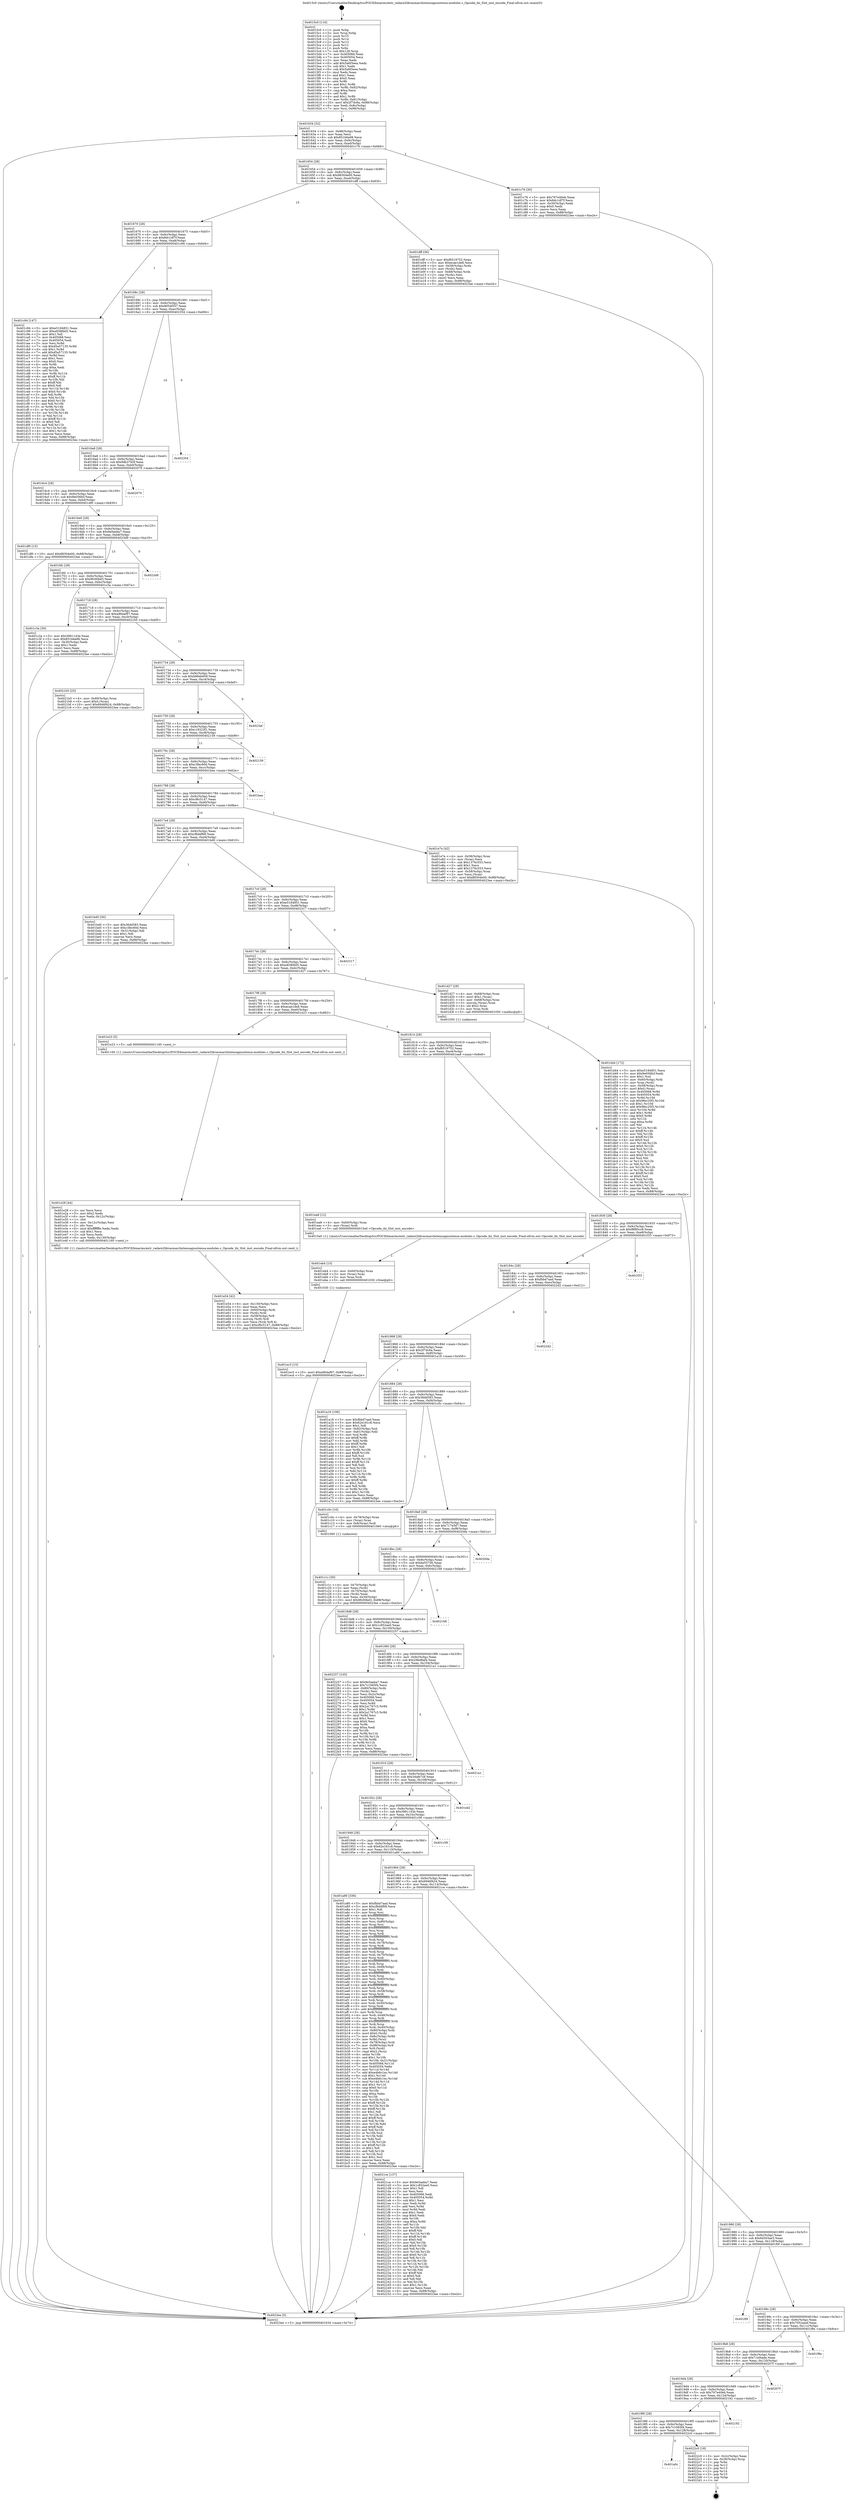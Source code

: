 digraph "0x4015c0" {
  label = "0x4015c0 (/mnt/c/Users/mathe/Desktop/tcc/POCII/binaries/extr_radare2librasmarchxtensagnuxtensa-modules.c_Opcode_ihi_Slot_inst_encode_Final-ollvm.out::main(0))"
  labelloc = "t"
  node[shape=record]

  Entry [label="",width=0.3,height=0.3,shape=circle,fillcolor=black,style=filled]
  "0x401634" [label="{
     0x401634 [32]\l
     | [instrs]\l
     &nbsp;&nbsp;0x401634 \<+6\>: mov -0x88(%rbp),%eax\l
     &nbsp;&nbsp;0x40163a \<+2\>: mov %eax,%ecx\l
     &nbsp;&nbsp;0x40163c \<+6\>: sub $0x851b6a98,%ecx\l
     &nbsp;&nbsp;0x401642 \<+6\>: mov %eax,-0x9c(%rbp)\l
     &nbsp;&nbsp;0x401648 \<+6\>: mov %ecx,-0xa0(%rbp)\l
     &nbsp;&nbsp;0x40164e \<+6\>: je 0000000000401c76 \<main+0x6b6\>\l
  }"]
  "0x401c76" [label="{
     0x401c76 [30]\l
     | [instrs]\l
     &nbsp;&nbsp;0x401c76 \<+5\>: mov $0x767e40eb,%eax\l
     &nbsp;&nbsp;0x401c7b \<+5\>: mov $0x8dc1df7f,%ecx\l
     &nbsp;&nbsp;0x401c80 \<+3\>: mov -0x30(%rbp),%edx\l
     &nbsp;&nbsp;0x401c83 \<+3\>: cmp $0x0,%edx\l
     &nbsp;&nbsp;0x401c86 \<+3\>: cmove %ecx,%eax\l
     &nbsp;&nbsp;0x401c89 \<+6\>: mov %eax,-0x88(%rbp)\l
     &nbsp;&nbsp;0x401c8f \<+5\>: jmp 00000000004023ee \<main+0xe2e\>\l
  }"]
  "0x401654" [label="{
     0x401654 [28]\l
     | [instrs]\l
     &nbsp;&nbsp;0x401654 \<+5\>: jmp 0000000000401659 \<main+0x99\>\l
     &nbsp;&nbsp;0x401659 \<+6\>: mov -0x9c(%rbp),%eax\l
     &nbsp;&nbsp;0x40165f \<+5\>: sub $0x88304e00,%eax\l
     &nbsp;&nbsp;0x401664 \<+6\>: mov %eax,-0xa4(%rbp)\l
     &nbsp;&nbsp;0x40166a \<+6\>: je 0000000000401dff \<main+0x83f\>\l
  }"]
  Exit [label="",width=0.3,height=0.3,shape=circle,fillcolor=black,style=filled,peripheries=2]
  "0x401dff" [label="{
     0x401dff [36]\l
     | [instrs]\l
     &nbsp;&nbsp;0x401dff \<+5\>: mov $0xf6519752,%eax\l
     &nbsp;&nbsp;0x401e04 \<+5\>: mov $0xecae1de8,%ecx\l
     &nbsp;&nbsp;0x401e09 \<+4\>: mov -0x58(%rbp),%rdx\l
     &nbsp;&nbsp;0x401e0d \<+2\>: mov (%rdx),%esi\l
     &nbsp;&nbsp;0x401e0f \<+4\>: mov -0x68(%rbp),%rdx\l
     &nbsp;&nbsp;0x401e13 \<+2\>: cmp (%rdx),%esi\l
     &nbsp;&nbsp;0x401e15 \<+3\>: cmovl %ecx,%eax\l
     &nbsp;&nbsp;0x401e18 \<+6\>: mov %eax,-0x88(%rbp)\l
     &nbsp;&nbsp;0x401e1e \<+5\>: jmp 00000000004023ee \<main+0xe2e\>\l
  }"]
  "0x401670" [label="{
     0x401670 [28]\l
     | [instrs]\l
     &nbsp;&nbsp;0x401670 \<+5\>: jmp 0000000000401675 \<main+0xb5\>\l
     &nbsp;&nbsp;0x401675 \<+6\>: mov -0x9c(%rbp),%eax\l
     &nbsp;&nbsp;0x40167b \<+5\>: sub $0x8dc1df7f,%eax\l
     &nbsp;&nbsp;0x401680 \<+6\>: mov %eax,-0xa8(%rbp)\l
     &nbsp;&nbsp;0x401686 \<+6\>: je 0000000000401c94 \<main+0x6d4\>\l
  }"]
  "0x401a0c" [label="{
     0x401a0c\l
  }", style=dashed]
  "0x401c94" [label="{
     0x401c94 [147]\l
     | [instrs]\l
     &nbsp;&nbsp;0x401c94 \<+5\>: mov $0xe5184851,%eax\l
     &nbsp;&nbsp;0x401c99 \<+5\>: mov $0xe838fdd5,%ecx\l
     &nbsp;&nbsp;0x401c9e \<+2\>: mov $0x1,%dl\l
     &nbsp;&nbsp;0x401ca0 \<+7\>: mov 0x405068,%esi\l
     &nbsp;&nbsp;0x401ca7 \<+7\>: mov 0x405054,%edi\l
     &nbsp;&nbsp;0x401cae \<+3\>: mov %esi,%r8d\l
     &nbsp;&nbsp;0x401cb1 \<+7\>: sub $0xd5a57135,%r8d\l
     &nbsp;&nbsp;0x401cb8 \<+4\>: sub $0x1,%r8d\l
     &nbsp;&nbsp;0x401cbc \<+7\>: add $0xd5a57135,%r8d\l
     &nbsp;&nbsp;0x401cc3 \<+4\>: imul %r8d,%esi\l
     &nbsp;&nbsp;0x401cc7 \<+3\>: and $0x1,%esi\l
     &nbsp;&nbsp;0x401cca \<+3\>: cmp $0x0,%esi\l
     &nbsp;&nbsp;0x401ccd \<+4\>: sete %r9b\l
     &nbsp;&nbsp;0x401cd1 \<+3\>: cmp $0xa,%edi\l
     &nbsp;&nbsp;0x401cd4 \<+4\>: setl %r10b\l
     &nbsp;&nbsp;0x401cd8 \<+3\>: mov %r9b,%r11b\l
     &nbsp;&nbsp;0x401cdb \<+4\>: xor $0xff,%r11b\l
     &nbsp;&nbsp;0x401cdf \<+3\>: mov %r10b,%bl\l
     &nbsp;&nbsp;0x401ce2 \<+3\>: xor $0xff,%bl\l
     &nbsp;&nbsp;0x401ce5 \<+3\>: xor $0x0,%dl\l
     &nbsp;&nbsp;0x401ce8 \<+3\>: mov %r11b,%r14b\l
     &nbsp;&nbsp;0x401ceb \<+4\>: and $0x0,%r14b\l
     &nbsp;&nbsp;0x401cef \<+3\>: and %dl,%r9b\l
     &nbsp;&nbsp;0x401cf2 \<+3\>: mov %bl,%r15b\l
     &nbsp;&nbsp;0x401cf5 \<+4\>: and $0x0,%r15b\l
     &nbsp;&nbsp;0x401cf9 \<+3\>: and %dl,%r10b\l
     &nbsp;&nbsp;0x401cfc \<+3\>: or %r9b,%r14b\l
     &nbsp;&nbsp;0x401cff \<+3\>: or %r10b,%r15b\l
     &nbsp;&nbsp;0x401d02 \<+3\>: xor %r15b,%r14b\l
     &nbsp;&nbsp;0x401d05 \<+3\>: or %bl,%r11b\l
     &nbsp;&nbsp;0x401d08 \<+4\>: xor $0xff,%r11b\l
     &nbsp;&nbsp;0x401d0c \<+3\>: or $0x0,%dl\l
     &nbsp;&nbsp;0x401d0f \<+3\>: and %dl,%r11b\l
     &nbsp;&nbsp;0x401d12 \<+3\>: or %r11b,%r14b\l
     &nbsp;&nbsp;0x401d15 \<+4\>: test $0x1,%r14b\l
     &nbsp;&nbsp;0x401d19 \<+3\>: cmovne %ecx,%eax\l
     &nbsp;&nbsp;0x401d1c \<+6\>: mov %eax,-0x88(%rbp)\l
     &nbsp;&nbsp;0x401d22 \<+5\>: jmp 00000000004023ee \<main+0xe2e\>\l
  }"]
  "0x40168c" [label="{
     0x40168c [28]\l
     | [instrs]\l
     &nbsp;&nbsp;0x40168c \<+5\>: jmp 0000000000401691 \<main+0xd1\>\l
     &nbsp;&nbsp;0x401691 \<+6\>: mov -0x9c(%rbp),%eax\l
     &nbsp;&nbsp;0x401697 \<+5\>: sub $0x9054f357,%eax\l
     &nbsp;&nbsp;0x40169c \<+6\>: mov %eax,-0xac(%rbp)\l
     &nbsp;&nbsp;0x4016a2 \<+6\>: je 0000000000402354 \<main+0xd94\>\l
  }"]
  "0x4022c0" [label="{
     0x4022c0 [18]\l
     | [instrs]\l
     &nbsp;&nbsp;0x4022c0 \<+3\>: mov -0x2c(%rbp),%eax\l
     &nbsp;&nbsp;0x4022c3 \<+4\>: lea -0x28(%rbp),%rsp\l
     &nbsp;&nbsp;0x4022c7 \<+1\>: pop %rbx\l
     &nbsp;&nbsp;0x4022c8 \<+2\>: pop %r12\l
     &nbsp;&nbsp;0x4022ca \<+2\>: pop %r13\l
     &nbsp;&nbsp;0x4022cc \<+2\>: pop %r14\l
     &nbsp;&nbsp;0x4022ce \<+2\>: pop %r15\l
     &nbsp;&nbsp;0x4022d0 \<+1\>: pop %rbp\l
     &nbsp;&nbsp;0x4022d1 \<+1\>: ret\l
  }"]
  "0x402354" [label="{
     0x402354\l
  }", style=dashed]
  "0x4016a8" [label="{
     0x4016a8 [28]\l
     | [instrs]\l
     &nbsp;&nbsp;0x4016a8 \<+5\>: jmp 00000000004016ad \<main+0xed\>\l
     &nbsp;&nbsp;0x4016ad \<+6\>: mov -0x9c(%rbp),%eax\l
     &nbsp;&nbsp;0x4016b3 \<+5\>: sub $0x9db37b5f,%eax\l
     &nbsp;&nbsp;0x4016b8 \<+6\>: mov %eax,-0xb0(%rbp)\l
     &nbsp;&nbsp;0x4016be \<+6\>: je 0000000000402070 \<main+0xab0\>\l
  }"]
  "0x4019f0" [label="{
     0x4019f0 [28]\l
     | [instrs]\l
     &nbsp;&nbsp;0x4019f0 \<+5\>: jmp 00000000004019f5 \<main+0x435\>\l
     &nbsp;&nbsp;0x4019f5 \<+6\>: mov -0x9c(%rbp),%eax\l
     &nbsp;&nbsp;0x4019fb \<+5\>: sub $0x7c1065f4,%eax\l
     &nbsp;&nbsp;0x401a00 \<+6\>: mov %eax,-0x128(%rbp)\l
     &nbsp;&nbsp;0x401a06 \<+6\>: je 00000000004022c0 \<main+0xd00\>\l
  }"]
  "0x402070" [label="{
     0x402070\l
  }", style=dashed]
  "0x4016c4" [label="{
     0x4016c4 [28]\l
     | [instrs]\l
     &nbsp;&nbsp;0x4016c4 \<+5\>: jmp 00000000004016c9 \<main+0x109\>\l
     &nbsp;&nbsp;0x4016c9 \<+6\>: mov -0x9c(%rbp),%eax\l
     &nbsp;&nbsp;0x4016cf \<+5\>: sub $0x9e056fcf,%eax\l
     &nbsp;&nbsp;0x4016d4 \<+6\>: mov %eax,-0xb4(%rbp)\l
     &nbsp;&nbsp;0x4016da \<+6\>: je 0000000000401df0 \<main+0x830\>\l
  }"]
  "0x402192" [label="{
     0x402192\l
  }", style=dashed]
  "0x401df0" [label="{
     0x401df0 [15]\l
     | [instrs]\l
     &nbsp;&nbsp;0x401df0 \<+10\>: movl $0x88304e00,-0x88(%rbp)\l
     &nbsp;&nbsp;0x401dfa \<+5\>: jmp 00000000004023ee \<main+0xe2e\>\l
  }"]
  "0x4016e0" [label="{
     0x4016e0 [28]\l
     | [instrs]\l
     &nbsp;&nbsp;0x4016e0 \<+5\>: jmp 00000000004016e5 \<main+0x125\>\l
     &nbsp;&nbsp;0x4016e5 \<+6\>: mov -0x9c(%rbp),%eax\l
     &nbsp;&nbsp;0x4016eb \<+5\>: sub $0x9e5aeba7,%eax\l
     &nbsp;&nbsp;0x4016f0 \<+6\>: mov %eax,-0xb8(%rbp)\l
     &nbsp;&nbsp;0x4016f6 \<+6\>: je 00000000004023d9 \<main+0xe19\>\l
  }"]
  "0x4019d4" [label="{
     0x4019d4 [28]\l
     | [instrs]\l
     &nbsp;&nbsp;0x4019d4 \<+5\>: jmp 00000000004019d9 \<main+0x419\>\l
     &nbsp;&nbsp;0x4019d9 \<+6\>: mov -0x9c(%rbp),%eax\l
     &nbsp;&nbsp;0x4019df \<+5\>: sub $0x767e40eb,%eax\l
     &nbsp;&nbsp;0x4019e4 \<+6\>: mov %eax,-0x124(%rbp)\l
     &nbsp;&nbsp;0x4019ea \<+6\>: je 0000000000402192 \<main+0xbd2\>\l
  }"]
  "0x4023d9" [label="{
     0x4023d9\l
  }", style=dashed]
  "0x4016fc" [label="{
     0x4016fc [28]\l
     | [instrs]\l
     &nbsp;&nbsp;0x4016fc \<+5\>: jmp 0000000000401701 \<main+0x141\>\l
     &nbsp;&nbsp;0x401701 \<+6\>: mov -0x9c(%rbp),%eax\l
     &nbsp;&nbsp;0x401707 \<+5\>: sub $0x9fc00bd3,%eax\l
     &nbsp;&nbsp;0x40170c \<+6\>: mov %eax,-0xbc(%rbp)\l
     &nbsp;&nbsp;0x401712 \<+6\>: je 0000000000401c3a \<main+0x67a\>\l
  }"]
  "0x40207f" [label="{
     0x40207f\l
  }", style=dashed]
  "0x401c3a" [label="{
     0x401c3a [30]\l
     | [instrs]\l
     &nbsp;&nbsp;0x401c3a \<+5\>: mov $0x3991143e,%eax\l
     &nbsp;&nbsp;0x401c3f \<+5\>: mov $0x851b6a98,%ecx\l
     &nbsp;&nbsp;0x401c44 \<+3\>: mov -0x30(%rbp),%edx\l
     &nbsp;&nbsp;0x401c47 \<+3\>: cmp $0x1,%edx\l
     &nbsp;&nbsp;0x401c4a \<+3\>: cmovl %ecx,%eax\l
     &nbsp;&nbsp;0x401c4d \<+6\>: mov %eax,-0x88(%rbp)\l
     &nbsp;&nbsp;0x401c53 \<+5\>: jmp 00000000004023ee \<main+0xe2e\>\l
  }"]
  "0x401718" [label="{
     0x401718 [28]\l
     | [instrs]\l
     &nbsp;&nbsp;0x401718 \<+5\>: jmp 000000000040171d \<main+0x15d\>\l
     &nbsp;&nbsp;0x40171d \<+6\>: mov -0x9c(%rbp),%eax\l
     &nbsp;&nbsp;0x401723 \<+5\>: sub $0xa964af97,%eax\l
     &nbsp;&nbsp;0x401728 \<+6\>: mov %eax,-0xc0(%rbp)\l
     &nbsp;&nbsp;0x40172e \<+6\>: je 00000000004021b5 \<main+0xbf5\>\l
  }"]
  "0x4019b8" [label="{
     0x4019b8 [28]\l
     | [instrs]\l
     &nbsp;&nbsp;0x4019b8 \<+5\>: jmp 00000000004019bd \<main+0x3fd\>\l
     &nbsp;&nbsp;0x4019bd \<+6\>: mov -0x9c(%rbp),%eax\l
     &nbsp;&nbsp;0x4019c3 \<+5\>: sub $0x71ef4ade,%eax\l
     &nbsp;&nbsp;0x4019c8 \<+6\>: mov %eax,-0x120(%rbp)\l
     &nbsp;&nbsp;0x4019ce \<+6\>: je 000000000040207f \<main+0xabf\>\l
  }"]
  "0x4021b5" [label="{
     0x4021b5 [25]\l
     | [instrs]\l
     &nbsp;&nbsp;0x4021b5 \<+4\>: mov -0x80(%rbp),%rax\l
     &nbsp;&nbsp;0x4021b9 \<+6\>: movl $0x0,(%rax)\l
     &nbsp;&nbsp;0x4021bf \<+10\>: movl $0x6946f424,-0x88(%rbp)\l
     &nbsp;&nbsp;0x4021c9 \<+5\>: jmp 00000000004023ee \<main+0xe2e\>\l
  }"]
  "0x401734" [label="{
     0x401734 [28]\l
     | [instrs]\l
     &nbsp;&nbsp;0x401734 \<+5\>: jmp 0000000000401739 \<main+0x179\>\l
     &nbsp;&nbsp;0x401739 \<+6\>: mov -0x9c(%rbp),%eax\l
     &nbsp;&nbsp;0x40173f \<+5\>: sub $0xb86eb609,%eax\l
     &nbsp;&nbsp;0x401744 \<+6\>: mov %eax,-0xc4(%rbp)\l
     &nbsp;&nbsp;0x40174a \<+6\>: je 00000000004023af \<main+0xdef\>\l
  }"]
  "0x401f8e" [label="{
     0x401f8e\l
  }", style=dashed]
  "0x4023af" [label="{
     0x4023af\l
  }", style=dashed]
  "0x401750" [label="{
     0x401750 [28]\l
     | [instrs]\l
     &nbsp;&nbsp;0x401750 \<+5\>: jmp 0000000000401755 \<main+0x195\>\l
     &nbsp;&nbsp;0x401755 \<+6\>: mov -0x9c(%rbp),%eax\l
     &nbsp;&nbsp;0x40175b \<+5\>: sub $0xc19323f1,%eax\l
     &nbsp;&nbsp;0x401760 \<+6\>: mov %eax,-0xc8(%rbp)\l
     &nbsp;&nbsp;0x401766 \<+6\>: je 0000000000402159 \<main+0xb99\>\l
  }"]
  "0x40199c" [label="{
     0x40199c [28]\l
     | [instrs]\l
     &nbsp;&nbsp;0x40199c \<+5\>: jmp 00000000004019a1 \<main+0x3e1\>\l
     &nbsp;&nbsp;0x4019a1 \<+6\>: mov -0x9c(%rbp),%eax\l
     &nbsp;&nbsp;0x4019a7 \<+5\>: sub $0x7052aeaf,%eax\l
     &nbsp;&nbsp;0x4019ac \<+6\>: mov %eax,-0x11c(%rbp)\l
     &nbsp;&nbsp;0x4019b2 \<+6\>: je 0000000000401f8e \<main+0x9ce\>\l
  }"]
  "0x402159" [label="{
     0x402159\l
  }", style=dashed]
  "0x40176c" [label="{
     0x40176c [28]\l
     | [instrs]\l
     &nbsp;&nbsp;0x40176c \<+5\>: jmp 0000000000401771 \<main+0x1b1\>\l
     &nbsp;&nbsp;0x401771 \<+6\>: mov -0x9c(%rbp),%eax\l
     &nbsp;&nbsp;0x401777 \<+5\>: sub $0xc3fec60d,%eax\l
     &nbsp;&nbsp;0x40177c \<+6\>: mov %eax,-0xcc(%rbp)\l
     &nbsp;&nbsp;0x401782 \<+6\>: je 0000000000401bee \<main+0x62e\>\l
  }"]
  "0x401f0f" [label="{
     0x401f0f\l
  }", style=dashed]
  "0x401bee" [label="{
     0x401bee\l
  }", style=dashed]
  "0x401788" [label="{
     0x401788 [28]\l
     | [instrs]\l
     &nbsp;&nbsp;0x401788 \<+5\>: jmp 000000000040178d \<main+0x1cd\>\l
     &nbsp;&nbsp;0x40178d \<+6\>: mov -0x9c(%rbp),%eax\l
     &nbsp;&nbsp;0x401793 \<+5\>: sub $0xcf6c5147,%eax\l
     &nbsp;&nbsp;0x401798 \<+6\>: mov %eax,-0xd0(%rbp)\l
     &nbsp;&nbsp;0x40179e \<+6\>: je 0000000000401e7e \<main+0x8be\>\l
  }"]
  "0x401980" [label="{
     0x401980 [28]\l
     | [instrs]\l
     &nbsp;&nbsp;0x401980 \<+5\>: jmp 0000000000401985 \<main+0x3c5\>\l
     &nbsp;&nbsp;0x401985 \<+6\>: mov -0x9c(%rbp),%eax\l
     &nbsp;&nbsp;0x40198b \<+5\>: sub $0x6d303ae3,%eax\l
     &nbsp;&nbsp;0x401990 \<+6\>: mov %eax,-0x118(%rbp)\l
     &nbsp;&nbsp;0x401996 \<+6\>: je 0000000000401f0f \<main+0x94f\>\l
  }"]
  "0x401e7e" [label="{
     0x401e7e [42]\l
     | [instrs]\l
     &nbsp;&nbsp;0x401e7e \<+4\>: mov -0x58(%rbp),%rax\l
     &nbsp;&nbsp;0x401e82 \<+2\>: mov (%rax),%ecx\l
     &nbsp;&nbsp;0x401e84 \<+6\>: sub $0x1376c553,%ecx\l
     &nbsp;&nbsp;0x401e8a \<+3\>: add $0x1,%ecx\l
     &nbsp;&nbsp;0x401e8d \<+6\>: add $0x1376c553,%ecx\l
     &nbsp;&nbsp;0x401e93 \<+4\>: mov -0x58(%rbp),%rax\l
     &nbsp;&nbsp;0x401e97 \<+2\>: mov %ecx,(%rax)\l
     &nbsp;&nbsp;0x401e99 \<+10\>: movl $0x88304e00,-0x88(%rbp)\l
     &nbsp;&nbsp;0x401ea3 \<+5\>: jmp 00000000004023ee \<main+0xe2e\>\l
  }"]
  "0x4017a4" [label="{
     0x4017a4 [28]\l
     | [instrs]\l
     &nbsp;&nbsp;0x4017a4 \<+5\>: jmp 00000000004017a9 \<main+0x1e9\>\l
     &nbsp;&nbsp;0x4017a9 \<+6\>: mov -0x9c(%rbp),%eax\l
     &nbsp;&nbsp;0x4017af \<+5\>: sub $0xcfbddf68,%eax\l
     &nbsp;&nbsp;0x4017b4 \<+6\>: mov %eax,-0xd4(%rbp)\l
     &nbsp;&nbsp;0x4017ba \<+6\>: je 0000000000401bd0 \<main+0x610\>\l
  }"]
  "0x4021ce" [label="{
     0x4021ce [137]\l
     | [instrs]\l
     &nbsp;&nbsp;0x4021ce \<+5\>: mov $0x9e5aeba7,%eax\l
     &nbsp;&nbsp;0x4021d3 \<+5\>: mov $0x1c852ee0,%ecx\l
     &nbsp;&nbsp;0x4021d8 \<+2\>: mov $0x1,%dl\l
     &nbsp;&nbsp;0x4021da \<+2\>: xor %esi,%esi\l
     &nbsp;&nbsp;0x4021dc \<+7\>: mov 0x405068,%edi\l
     &nbsp;&nbsp;0x4021e3 \<+8\>: mov 0x405054,%r8d\l
     &nbsp;&nbsp;0x4021eb \<+3\>: sub $0x1,%esi\l
     &nbsp;&nbsp;0x4021ee \<+3\>: mov %edi,%r9d\l
     &nbsp;&nbsp;0x4021f1 \<+3\>: add %esi,%r9d\l
     &nbsp;&nbsp;0x4021f4 \<+4\>: imul %r9d,%edi\l
     &nbsp;&nbsp;0x4021f8 \<+3\>: and $0x1,%edi\l
     &nbsp;&nbsp;0x4021fb \<+3\>: cmp $0x0,%edi\l
     &nbsp;&nbsp;0x4021fe \<+4\>: sete %r10b\l
     &nbsp;&nbsp;0x402202 \<+4\>: cmp $0xa,%r8d\l
     &nbsp;&nbsp;0x402206 \<+4\>: setl %r11b\l
     &nbsp;&nbsp;0x40220a \<+3\>: mov %r10b,%bl\l
     &nbsp;&nbsp;0x40220d \<+3\>: xor $0xff,%bl\l
     &nbsp;&nbsp;0x402210 \<+3\>: mov %r11b,%r14b\l
     &nbsp;&nbsp;0x402213 \<+4\>: xor $0xff,%r14b\l
     &nbsp;&nbsp;0x402217 \<+3\>: xor $0x0,%dl\l
     &nbsp;&nbsp;0x40221a \<+3\>: mov %bl,%r15b\l
     &nbsp;&nbsp;0x40221d \<+4\>: and $0x0,%r15b\l
     &nbsp;&nbsp;0x402221 \<+3\>: and %dl,%r10b\l
     &nbsp;&nbsp;0x402224 \<+3\>: mov %r14b,%r12b\l
     &nbsp;&nbsp;0x402227 \<+4\>: and $0x0,%r12b\l
     &nbsp;&nbsp;0x40222b \<+3\>: and %dl,%r11b\l
     &nbsp;&nbsp;0x40222e \<+3\>: or %r10b,%r15b\l
     &nbsp;&nbsp;0x402231 \<+3\>: or %r11b,%r12b\l
     &nbsp;&nbsp;0x402234 \<+3\>: xor %r12b,%r15b\l
     &nbsp;&nbsp;0x402237 \<+3\>: or %r14b,%bl\l
     &nbsp;&nbsp;0x40223a \<+3\>: xor $0xff,%bl\l
     &nbsp;&nbsp;0x40223d \<+3\>: or $0x0,%dl\l
     &nbsp;&nbsp;0x402240 \<+2\>: and %dl,%bl\l
     &nbsp;&nbsp;0x402242 \<+3\>: or %bl,%r15b\l
     &nbsp;&nbsp;0x402245 \<+4\>: test $0x1,%r15b\l
     &nbsp;&nbsp;0x402249 \<+3\>: cmovne %ecx,%eax\l
     &nbsp;&nbsp;0x40224c \<+6\>: mov %eax,-0x88(%rbp)\l
     &nbsp;&nbsp;0x402252 \<+5\>: jmp 00000000004023ee \<main+0xe2e\>\l
  }"]
  "0x401bd0" [label="{
     0x401bd0 [30]\l
     | [instrs]\l
     &nbsp;&nbsp;0x401bd0 \<+5\>: mov $0x36dd583,%eax\l
     &nbsp;&nbsp;0x401bd5 \<+5\>: mov $0xc3fec60d,%ecx\l
     &nbsp;&nbsp;0x401bda \<+3\>: mov -0x31(%rbp),%dl\l
     &nbsp;&nbsp;0x401bdd \<+3\>: test $0x1,%dl\l
     &nbsp;&nbsp;0x401be0 \<+3\>: cmovne %ecx,%eax\l
     &nbsp;&nbsp;0x401be3 \<+6\>: mov %eax,-0x88(%rbp)\l
     &nbsp;&nbsp;0x401be9 \<+5\>: jmp 00000000004023ee \<main+0xe2e\>\l
  }"]
  "0x4017c0" [label="{
     0x4017c0 [28]\l
     | [instrs]\l
     &nbsp;&nbsp;0x4017c0 \<+5\>: jmp 00000000004017c5 \<main+0x205\>\l
     &nbsp;&nbsp;0x4017c5 \<+6\>: mov -0x9c(%rbp),%eax\l
     &nbsp;&nbsp;0x4017cb \<+5\>: sub $0xe5184851,%eax\l
     &nbsp;&nbsp;0x4017d0 \<+6\>: mov %eax,-0xd8(%rbp)\l
     &nbsp;&nbsp;0x4017d6 \<+6\>: je 0000000000402317 \<main+0xd57\>\l
  }"]
  "0x401ec3" [label="{
     0x401ec3 [15]\l
     | [instrs]\l
     &nbsp;&nbsp;0x401ec3 \<+10\>: movl $0xa964af97,-0x88(%rbp)\l
     &nbsp;&nbsp;0x401ecd \<+5\>: jmp 00000000004023ee \<main+0xe2e\>\l
  }"]
  "0x402317" [label="{
     0x402317\l
  }", style=dashed]
  "0x4017dc" [label="{
     0x4017dc [28]\l
     | [instrs]\l
     &nbsp;&nbsp;0x4017dc \<+5\>: jmp 00000000004017e1 \<main+0x221\>\l
     &nbsp;&nbsp;0x4017e1 \<+6\>: mov -0x9c(%rbp),%eax\l
     &nbsp;&nbsp;0x4017e7 \<+5\>: sub $0xe838fdd5,%eax\l
     &nbsp;&nbsp;0x4017ec \<+6\>: mov %eax,-0xdc(%rbp)\l
     &nbsp;&nbsp;0x4017f2 \<+6\>: je 0000000000401d27 \<main+0x767\>\l
  }"]
  "0x401eb4" [label="{
     0x401eb4 [15]\l
     | [instrs]\l
     &nbsp;&nbsp;0x401eb4 \<+4\>: mov -0x60(%rbp),%rax\l
     &nbsp;&nbsp;0x401eb8 \<+3\>: mov (%rax),%rax\l
     &nbsp;&nbsp;0x401ebb \<+3\>: mov %rax,%rdi\l
     &nbsp;&nbsp;0x401ebe \<+5\>: call 0000000000401030 \<free@plt\>\l
     | [calls]\l
     &nbsp;&nbsp;0x401030 \{1\} (unknown)\l
  }"]
  "0x401d27" [label="{
     0x401d27 [29]\l
     | [instrs]\l
     &nbsp;&nbsp;0x401d27 \<+4\>: mov -0x68(%rbp),%rax\l
     &nbsp;&nbsp;0x401d2b \<+6\>: movl $0x1,(%rax)\l
     &nbsp;&nbsp;0x401d31 \<+4\>: mov -0x68(%rbp),%rax\l
     &nbsp;&nbsp;0x401d35 \<+3\>: movslq (%rax),%rax\l
     &nbsp;&nbsp;0x401d38 \<+4\>: shl $0x2,%rax\l
     &nbsp;&nbsp;0x401d3c \<+3\>: mov %rax,%rdi\l
     &nbsp;&nbsp;0x401d3f \<+5\>: call 0000000000401050 \<malloc@plt\>\l
     | [calls]\l
     &nbsp;&nbsp;0x401050 \{1\} (unknown)\l
  }"]
  "0x4017f8" [label="{
     0x4017f8 [28]\l
     | [instrs]\l
     &nbsp;&nbsp;0x4017f8 \<+5\>: jmp 00000000004017fd \<main+0x23d\>\l
     &nbsp;&nbsp;0x4017fd \<+6\>: mov -0x9c(%rbp),%eax\l
     &nbsp;&nbsp;0x401803 \<+5\>: sub $0xecae1de8,%eax\l
     &nbsp;&nbsp;0x401808 \<+6\>: mov %eax,-0xe0(%rbp)\l
     &nbsp;&nbsp;0x40180e \<+6\>: je 0000000000401e23 \<main+0x863\>\l
  }"]
  "0x401e54" [label="{
     0x401e54 [42]\l
     | [instrs]\l
     &nbsp;&nbsp;0x401e54 \<+6\>: mov -0x130(%rbp),%ecx\l
     &nbsp;&nbsp;0x401e5a \<+3\>: imul %eax,%ecx\l
     &nbsp;&nbsp;0x401e5d \<+4\>: mov -0x60(%rbp),%rdi\l
     &nbsp;&nbsp;0x401e61 \<+3\>: mov (%rdi),%rdi\l
     &nbsp;&nbsp;0x401e64 \<+4\>: mov -0x58(%rbp),%r8\l
     &nbsp;&nbsp;0x401e68 \<+3\>: movslq (%r8),%r8\l
     &nbsp;&nbsp;0x401e6b \<+4\>: mov %ecx,(%rdi,%r8,4)\l
     &nbsp;&nbsp;0x401e6f \<+10\>: movl $0xcf6c5147,-0x88(%rbp)\l
     &nbsp;&nbsp;0x401e79 \<+5\>: jmp 00000000004023ee \<main+0xe2e\>\l
  }"]
  "0x401e23" [label="{
     0x401e23 [5]\l
     | [instrs]\l
     &nbsp;&nbsp;0x401e23 \<+5\>: call 0000000000401160 \<next_i\>\l
     | [calls]\l
     &nbsp;&nbsp;0x401160 \{1\} (/mnt/c/Users/mathe/Desktop/tcc/POCII/binaries/extr_radare2librasmarchxtensagnuxtensa-modules.c_Opcode_ihi_Slot_inst_encode_Final-ollvm.out::next_i)\l
  }"]
  "0x401814" [label="{
     0x401814 [28]\l
     | [instrs]\l
     &nbsp;&nbsp;0x401814 \<+5\>: jmp 0000000000401819 \<main+0x259\>\l
     &nbsp;&nbsp;0x401819 \<+6\>: mov -0x9c(%rbp),%eax\l
     &nbsp;&nbsp;0x40181f \<+5\>: sub $0xf6519752,%eax\l
     &nbsp;&nbsp;0x401824 \<+6\>: mov %eax,-0xe4(%rbp)\l
     &nbsp;&nbsp;0x40182a \<+6\>: je 0000000000401ea8 \<main+0x8e8\>\l
  }"]
  "0x401e28" [label="{
     0x401e28 [44]\l
     | [instrs]\l
     &nbsp;&nbsp;0x401e28 \<+2\>: xor %ecx,%ecx\l
     &nbsp;&nbsp;0x401e2a \<+5\>: mov $0x2,%edx\l
     &nbsp;&nbsp;0x401e2f \<+6\>: mov %edx,-0x12c(%rbp)\l
     &nbsp;&nbsp;0x401e35 \<+1\>: cltd\l
     &nbsp;&nbsp;0x401e36 \<+6\>: mov -0x12c(%rbp),%esi\l
     &nbsp;&nbsp;0x401e3c \<+2\>: idiv %esi\l
     &nbsp;&nbsp;0x401e3e \<+6\>: imul $0xfffffffe,%edx,%edx\l
     &nbsp;&nbsp;0x401e44 \<+3\>: sub $0x1,%ecx\l
     &nbsp;&nbsp;0x401e47 \<+2\>: sub %ecx,%edx\l
     &nbsp;&nbsp;0x401e49 \<+6\>: mov %edx,-0x130(%rbp)\l
     &nbsp;&nbsp;0x401e4f \<+5\>: call 0000000000401160 \<next_i\>\l
     | [calls]\l
     &nbsp;&nbsp;0x401160 \{1\} (/mnt/c/Users/mathe/Desktop/tcc/POCII/binaries/extr_radare2librasmarchxtensagnuxtensa-modules.c_Opcode_ihi_Slot_inst_encode_Final-ollvm.out::next_i)\l
  }"]
  "0x401ea8" [label="{
     0x401ea8 [12]\l
     | [instrs]\l
     &nbsp;&nbsp;0x401ea8 \<+4\>: mov -0x60(%rbp),%rax\l
     &nbsp;&nbsp;0x401eac \<+3\>: mov (%rax),%rdi\l
     &nbsp;&nbsp;0x401eaf \<+5\>: call 00000000004015a0 \<Opcode_ihi_Slot_inst_encode\>\l
     | [calls]\l
     &nbsp;&nbsp;0x4015a0 \{1\} (/mnt/c/Users/mathe/Desktop/tcc/POCII/binaries/extr_radare2librasmarchxtensagnuxtensa-modules.c_Opcode_ihi_Slot_inst_encode_Final-ollvm.out::Opcode_ihi_Slot_inst_encode)\l
  }"]
  "0x401830" [label="{
     0x401830 [28]\l
     | [instrs]\l
     &nbsp;&nbsp;0x401830 \<+5\>: jmp 0000000000401835 \<main+0x275\>\l
     &nbsp;&nbsp;0x401835 \<+6\>: mov -0x9c(%rbp),%eax\l
     &nbsp;&nbsp;0x40183b \<+5\>: sub $0xf8f85cc8,%eax\l
     &nbsp;&nbsp;0x401840 \<+6\>: mov %eax,-0xe8(%rbp)\l
     &nbsp;&nbsp;0x401846 \<+6\>: je 0000000000401f33 \<main+0x973\>\l
  }"]
  "0x401d44" [label="{
     0x401d44 [172]\l
     | [instrs]\l
     &nbsp;&nbsp;0x401d44 \<+5\>: mov $0xe5184851,%ecx\l
     &nbsp;&nbsp;0x401d49 \<+5\>: mov $0x9e056fcf,%edx\l
     &nbsp;&nbsp;0x401d4e \<+3\>: mov $0x1,%sil\l
     &nbsp;&nbsp;0x401d51 \<+4\>: mov -0x60(%rbp),%rdi\l
     &nbsp;&nbsp;0x401d55 \<+3\>: mov %rax,(%rdi)\l
     &nbsp;&nbsp;0x401d58 \<+4\>: mov -0x58(%rbp),%rax\l
     &nbsp;&nbsp;0x401d5c \<+6\>: movl $0x0,(%rax)\l
     &nbsp;&nbsp;0x401d62 \<+8\>: mov 0x405068,%r8d\l
     &nbsp;&nbsp;0x401d6a \<+8\>: mov 0x405054,%r9d\l
     &nbsp;&nbsp;0x401d72 \<+3\>: mov %r8d,%r10d\l
     &nbsp;&nbsp;0x401d75 \<+7\>: sub $0x9fec25f3,%r10d\l
     &nbsp;&nbsp;0x401d7c \<+4\>: sub $0x1,%r10d\l
     &nbsp;&nbsp;0x401d80 \<+7\>: add $0x9fec25f3,%r10d\l
     &nbsp;&nbsp;0x401d87 \<+4\>: imul %r10d,%r8d\l
     &nbsp;&nbsp;0x401d8b \<+4\>: and $0x1,%r8d\l
     &nbsp;&nbsp;0x401d8f \<+4\>: cmp $0x0,%r8d\l
     &nbsp;&nbsp;0x401d93 \<+4\>: sete %r11b\l
     &nbsp;&nbsp;0x401d97 \<+4\>: cmp $0xa,%r9d\l
     &nbsp;&nbsp;0x401d9b \<+3\>: setl %bl\l
     &nbsp;&nbsp;0x401d9e \<+3\>: mov %r11b,%r14b\l
     &nbsp;&nbsp;0x401da1 \<+4\>: xor $0xff,%r14b\l
     &nbsp;&nbsp;0x401da5 \<+3\>: mov %bl,%r15b\l
     &nbsp;&nbsp;0x401da8 \<+4\>: xor $0xff,%r15b\l
     &nbsp;&nbsp;0x401dac \<+4\>: xor $0x0,%sil\l
     &nbsp;&nbsp;0x401db0 \<+3\>: mov %r14b,%r12b\l
     &nbsp;&nbsp;0x401db3 \<+4\>: and $0x0,%r12b\l
     &nbsp;&nbsp;0x401db7 \<+3\>: and %sil,%r11b\l
     &nbsp;&nbsp;0x401dba \<+3\>: mov %r15b,%r13b\l
     &nbsp;&nbsp;0x401dbd \<+4\>: and $0x0,%r13b\l
     &nbsp;&nbsp;0x401dc1 \<+3\>: and %sil,%bl\l
     &nbsp;&nbsp;0x401dc4 \<+3\>: or %r11b,%r12b\l
     &nbsp;&nbsp;0x401dc7 \<+3\>: or %bl,%r13b\l
     &nbsp;&nbsp;0x401dca \<+3\>: xor %r13b,%r12b\l
     &nbsp;&nbsp;0x401dcd \<+3\>: or %r15b,%r14b\l
     &nbsp;&nbsp;0x401dd0 \<+4\>: xor $0xff,%r14b\l
     &nbsp;&nbsp;0x401dd4 \<+4\>: or $0x0,%sil\l
     &nbsp;&nbsp;0x401dd8 \<+3\>: and %sil,%r14b\l
     &nbsp;&nbsp;0x401ddb \<+3\>: or %r14b,%r12b\l
     &nbsp;&nbsp;0x401dde \<+4\>: test $0x1,%r12b\l
     &nbsp;&nbsp;0x401de2 \<+3\>: cmovne %edx,%ecx\l
     &nbsp;&nbsp;0x401de5 \<+6\>: mov %ecx,-0x88(%rbp)\l
     &nbsp;&nbsp;0x401deb \<+5\>: jmp 00000000004023ee \<main+0xe2e\>\l
  }"]
  "0x401f33" [label="{
     0x401f33\l
  }", style=dashed]
  "0x40184c" [label="{
     0x40184c [28]\l
     | [instrs]\l
     &nbsp;&nbsp;0x40184c \<+5\>: jmp 0000000000401851 \<main+0x291\>\l
     &nbsp;&nbsp;0x401851 \<+6\>: mov -0x9c(%rbp),%eax\l
     &nbsp;&nbsp;0x401857 \<+5\>: sub $0xfbbd7aad,%eax\l
     &nbsp;&nbsp;0x40185c \<+6\>: mov %eax,-0xec(%rbp)\l
     &nbsp;&nbsp;0x401862 \<+6\>: je 00000000004022d2 \<main+0xd12\>\l
  }"]
  "0x401c1c" [label="{
     0x401c1c [30]\l
     | [instrs]\l
     &nbsp;&nbsp;0x401c1c \<+4\>: mov -0x70(%rbp),%rdi\l
     &nbsp;&nbsp;0x401c20 \<+2\>: mov %eax,(%rdi)\l
     &nbsp;&nbsp;0x401c22 \<+4\>: mov -0x70(%rbp),%rdi\l
     &nbsp;&nbsp;0x401c26 \<+2\>: mov (%rdi),%eax\l
     &nbsp;&nbsp;0x401c28 \<+3\>: mov %eax,-0x30(%rbp)\l
     &nbsp;&nbsp;0x401c2b \<+10\>: movl $0x9fc00bd3,-0x88(%rbp)\l
     &nbsp;&nbsp;0x401c35 \<+5\>: jmp 00000000004023ee \<main+0xe2e\>\l
  }"]
  "0x4022d2" [label="{
     0x4022d2\l
  }", style=dashed]
  "0x401868" [label="{
     0x401868 [28]\l
     | [instrs]\l
     &nbsp;&nbsp;0x401868 \<+5\>: jmp 000000000040186d \<main+0x2ad\>\l
     &nbsp;&nbsp;0x40186d \<+6\>: mov -0x9c(%rbp),%eax\l
     &nbsp;&nbsp;0x401873 \<+5\>: sub $0x2f7dc6a,%eax\l
     &nbsp;&nbsp;0x401878 \<+6\>: mov %eax,-0xf0(%rbp)\l
     &nbsp;&nbsp;0x40187e \<+6\>: je 0000000000401a16 \<main+0x456\>\l
  }"]
  "0x401964" [label="{
     0x401964 [28]\l
     | [instrs]\l
     &nbsp;&nbsp;0x401964 \<+5\>: jmp 0000000000401969 \<main+0x3a9\>\l
     &nbsp;&nbsp;0x401969 \<+6\>: mov -0x9c(%rbp),%eax\l
     &nbsp;&nbsp;0x40196f \<+5\>: sub $0x6946f424,%eax\l
     &nbsp;&nbsp;0x401974 \<+6\>: mov %eax,-0x114(%rbp)\l
     &nbsp;&nbsp;0x40197a \<+6\>: je 00000000004021ce \<main+0xc0e\>\l
  }"]
  "0x401a16" [label="{
     0x401a16 [106]\l
     | [instrs]\l
     &nbsp;&nbsp;0x401a16 \<+5\>: mov $0xfbbd7aad,%eax\l
     &nbsp;&nbsp;0x401a1b \<+5\>: mov $0x62e181c8,%ecx\l
     &nbsp;&nbsp;0x401a20 \<+2\>: mov $0x1,%dl\l
     &nbsp;&nbsp;0x401a22 \<+7\>: mov -0x82(%rbp),%sil\l
     &nbsp;&nbsp;0x401a29 \<+7\>: mov -0x81(%rbp),%dil\l
     &nbsp;&nbsp;0x401a30 \<+3\>: mov %sil,%r8b\l
     &nbsp;&nbsp;0x401a33 \<+4\>: xor $0xff,%r8b\l
     &nbsp;&nbsp;0x401a37 \<+3\>: mov %dil,%r9b\l
     &nbsp;&nbsp;0x401a3a \<+4\>: xor $0xff,%r9b\l
     &nbsp;&nbsp;0x401a3e \<+3\>: xor $0x1,%dl\l
     &nbsp;&nbsp;0x401a41 \<+3\>: mov %r8b,%r10b\l
     &nbsp;&nbsp;0x401a44 \<+4\>: and $0xff,%r10b\l
     &nbsp;&nbsp;0x401a48 \<+3\>: and %dl,%sil\l
     &nbsp;&nbsp;0x401a4b \<+3\>: mov %r9b,%r11b\l
     &nbsp;&nbsp;0x401a4e \<+4\>: and $0xff,%r11b\l
     &nbsp;&nbsp;0x401a52 \<+3\>: and %dl,%dil\l
     &nbsp;&nbsp;0x401a55 \<+3\>: or %sil,%r10b\l
     &nbsp;&nbsp;0x401a58 \<+3\>: or %dil,%r11b\l
     &nbsp;&nbsp;0x401a5b \<+3\>: xor %r11b,%r10b\l
     &nbsp;&nbsp;0x401a5e \<+3\>: or %r9b,%r8b\l
     &nbsp;&nbsp;0x401a61 \<+4\>: xor $0xff,%r8b\l
     &nbsp;&nbsp;0x401a65 \<+3\>: or $0x1,%dl\l
     &nbsp;&nbsp;0x401a68 \<+3\>: and %dl,%r8b\l
     &nbsp;&nbsp;0x401a6b \<+3\>: or %r8b,%r10b\l
     &nbsp;&nbsp;0x401a6e \<+4\>: test $0x1,%r10b\l
     &nbsp;&nbsp;0x401a72 \<+3\>: cmovne %ecx,%eax\l
     &nbsp;&nbsp;0x401a75 \<+6\>: mov %eax,-0x88(%rbp)\l
     &nbsp;&nbsp;0x401a7b \<+5\>: jmp 00000000004023ee \<main+0xe2e\>\l
  }"]
  "0x401884" [label="{
     0x401884 [28]\l
     | [instrs]\l
     &nbsp;&nbsp;0x401884 \<+5\>: jmp 0000000000401889 \<main+0x2c9\>\l
     &nbsp;&nbsp;0x401889 \<+6\>: mov -0x9c(%rbp),%eax\l
     &nbsp;&nbsp;0x40188f \<+5\>: sub $0x36dd583,%eax\l
     &nbsp;&nbsp;0x401894 \<+6\>: mov %eax,-0xf4(%rbp)\l
     &nbsp;&nbsp;0x40189a \<+6\>: je 0000000000401c0c \<main+0x64c\>\l
  }"]
  "0x4023ee" [label="{
     0x4023ee [5]\l
     | [instrs]\l
     &nbsp;&nbsp;0x4023ee \<+5\>: jmp 0000000000401634 \<main+0x74\>\l
  }"]
  "0x4015c0" [label="{
     0x4015c0 [116]\l
     | [instrs]\l
     &nbsp;&nbsp;0x4015c0 \<+1\>: push %rbp\l
     &nbsp;&nbsp;0x4015c1 \<+3\>: mov %rsp,%rbp\l
     &nbsp;&nbsp;0x4015c4 \<+2\>: push %r15\l
     &nbsp;&nbsp;0x4015c6 \<+2\>: push %r14\l
     &nbsp;&nbsp;0x4015c8 \<+2\>: push %r13\l
     &nbsp;&nbsp;0x4015ca \<+2\>: push %r12\l
     &nbsp;&nbsp;0x4015cc \<+1\>: push %rbx\l
     &nbsp;&nbsp;0x4015cd \<+7\>: sub $0x128,%rsp\l
     &nbsp;&nbsp;0x4015d4 \<+7\>: mov 0x405068,%eax\l
     &nbsp;&nbsp;0x4015db \<+7\>: mov 0x405054,%ecx\l
     &nbsp;&nbsp;0x4015e2 \<+2\>: mov %eax,%edx\l
     &nbsp;&nbsp;0x4015e4 \<+6\>: add $0x5a6f3eea,%edx\l
     &nbsp;&nbsp;0x4015ea \<+3\>: sub $0x1,%edx\l
     &nbsp;&nbsp;0x4015ed \<+6\>: sub $0x5a6f3eea,%edx\l
     &nbsp;&nbsp;0x4015f3 \<+3\>: imul %edx,%eax\l
     &nbsp;&nbsp;0x4015f6 \<+3\>: and $0x1,%eax\l
     &nbsp;&nbsp;0x4015f9 \<+3\>: cmp $0x0,%eax\l
     &nbsp;&nbsp;0x4015fc \<+4\>: sete %r8b\l
     &nbsp;&nbsp;0x401600 \<+4\>: and $0x1,%r8b\l
     &nbsp;&nbsp;0x401604 \<+7\>: mov %r8b,-0x82(%rbp)\l
     &nbsp;&nbsp;0x40160b \<+3\>: cmp $0xa,%ecx\l
     &nbsp;&nbsp;0x40160e \<+4\>: setl %r8b\l
     &nbsp;&nbsp;0x401612 \<+4\>: and $0x1,%r8b\l
     &nbsp;&nbsp;0x401616 \<+7\>: mov %r8b,-0x81(%rbp)\l
     &nbsp;&nbsp;0x40161d \<+10\>: movl $0x2f7dc6a,-0x88(%rbp)\l
     &nbsp;&nbsp;0x401627 \<+6\>: mov %edi,-0x8c(%rbp)\l
     &nbsp;&nbsp;0x40162d \<+7\>: mov %rsi,-0x98(%rbp)\l
  }"]
  "0x401a80" [label="{
     0x401a80 [336]\l
     | [instrs]\l
     &nbsp;&nbsp;0x401a80 \<+5\>: mov $0xfbbd7aad,%eax\l
     &nbsp;&nbsp;0x401a85 \<+5\>: mov $0xcfbddf68,%ecx\l
     &nbsp;&nbsp;0x401a8a \<+2\>: mov $0x1,%dl\l
     &nbsp;&nbsp;0x401a8c \<+3\>: mov %rsp,%rsi\l
     &nbsp;&nbsp;0x401a8f \<+4\>: add $0xfffffffffffffff0,%rsi\l
     &nbsp;&nbsp;0x401a93 \<+3\>: mov %rsi,%rsp\l
     &nbsp;&nbsp;0x401a96 \<+4\>: mov %rsi,-0x80(%rbp)\l
     &nbsp;&nbsp;0x401a9a \<+3\>: mov %rsp,%rsi\l
     &nbsp;&nbsp;0x401a9d \<+4\>: add $0xfffffffffffffff0,%rsi\l
     &nbsp;&nbsp;0x401aa1 \<+3\>: mov %rsi,%rsp\l
     &nbsp;&nbsp;0x401aa4 \<+3\>: mov %rsp,%rdi\l
     &nbsp;&nbsp;0x401aa7 \<+4\>: add $0xfffffffffffffff0,%rdi\l
     &nbsp;&nbsp;0x401aab \<+3\>: mov %rdi,%rsp\l
     &nbsp;&nbsp;0x401aae \<+4\>: mov %rdi,-0x78(%rbp)\l
     &nbsp;&nbsp;0x401ab2 \<+3\>: mov %rsp,%rdi\l
     &nbsp;&nbsp;0x401ab5 \<+4\>: add $0xfffffffffffffff0,%rdi\l
     &nbsp;&nbsp;0x401ab9 \<+3\>: mov %rdi,%rsp\l
     &nbsp;&nbsp;0x401abc \<+4\>: mov %rdi,-0x70(%rbp)\l
     &nbsp;&nbsp;0x401ac0 \<+3\>: mov %rsp,%rdi\l
     &nbsp;&nbsp;0x401ac3 \<+4\>: add $0xfffffffffffffff0,%rdi\l
     &nbsp;&nbsp;0x401ac7 \<+3\>: mov %rdi,%rsp\l
     &nbsp;&nbsp;0x401aca \<+4\>: mov %rdi,-0x68(%rbp)\l
     &nbsp;&nbsp;0x401ace \<+3\>: mov %rsp,%rdi\l
     &nbsp;&nbsp;0x401ad1 \<+4\>: add $0xfffffffffffffff0,%rdi\l
     &nbsp;&nbsp;0x401ad5 \<+3\>: mov %rdi,%rsp\l
     &nbsp;&nbsp;0x401ad8 \<+4\>: mov %rdi,-0x60(%rbp)\l
     &nbsp;&nbsp;0x401adc \<+3\>: mov %rsp,%rdi\l
     &nbsp;&nbsp;0x401adf \<+4\>: add $0xfffffffffffffff0,%rdi\l
     &nbsp;&nbsp;0x401ae3 \<+3\>: mov %rdi,%rsp\l
     &nbsp;&nbsp;0x401ae6 \<+4\>: mov %rdi,-0x58(%rbp)\l
     &nbsp;&nbsp;0x401aea \<+3\>: mov %rsp,%rdi\l
     &nbsp;&nbsp;0x401aed \<+4\>: add $0xfffffffffffffff0,%rdi\l
     &nbsp;&nbsp;0x401af1 \<+3\>: mov %rdi,%rsp\l
     &nbsp;&nbsp;0x401af4 \<+4\>: mov %rdi,-0x50(%rbp)\l
     &nbsp;&nbsp;0x401af8 \<+3\>: mov %rsp,%rdi\l
     &nbsp;&nbsp;0x401afb \<+4\>: add $0xfffffffffffffff0,%rdi\l
     &nbsp;&nbsp;0x401aff \<+3\>: mov %rdi,%rsp\l
     &nbsp;&nbsp;0x401b02 \<+4\>: mov %rdi,-0x48(%rbp)\l
     &nbsp;&nbsp;0x401b06 \<+3\>: mov %rsp,%rdi\l
     &nbsp;&nbsp;0x401b09 \<+4\>: add $0xfffffffffffffff0,%rdi\l
     &nbsp;&nbsp;0x401b0d \<+3\>: mov %rdi,%rsp\l
     &nbsp;&nbsp;0x401b10 \<+4\>: mov %rdi,-0x40(%rbp)\l
     &nbsp;&nbsp;0x401b14 \<+4\>: mov -0x80(%rbp),%rdi\l
     &nbsp;&nbsp;0x401b18 \<+6\>: movl $0x0,(%rdi)\l
     &nbsp;&nbsp;0x401b1e \<+7\>: mov -0x8c(%rbp),%r8d\l
     &nbsp;&nbsp;0x401b25 \<+3\>: mov %r8d,(%rsi)\l
     &nbsp;&nbsp;0x401b28 \<+4\>: mov -0x78(%rbp),%rdi\l
     &nbsp;&nbsp;0x401b2c \<+7\>: mov -0x98(%rbp),%r9\l
     &nbsp;&nbsp;0x401b33 \<+3\>: mov %r9,(%rdi)\l
     &nbsp;&nbsp;0x401b36 \<+3\>: cmpl $0x2,(%rsi)\l
     &nbsp;&nbsp;0x401b39 \<+4\>: setne %r10b\l
     &nbsp;&nbsp;0x401b3d \<+4\>: and $0x1,%r10b\l
     &nbsp;&nbsp;0x401b41 \<+4\>: mov %r10b,-0x31(%rbp)\l
     &nbsp;&nbsp;0x401b45 \<+8\>: mov 0x405068,%r11d\l
     &nbsp;&nbsp;0x401b4d \<+7\>: mov 0x405054,%ebx\l
     &nbsp;&nbsp;0x401b54 \<+3\>: mov %r11d,%r14d\l
     &nbsp;&nbsp;0x401b57 \<+7\>: add $0xe4b6c1ec,%r14d\l
     &nbsp;&nbsp;0x401b5e \<+4\>: sub $0x1,%r14d\l
     &nbsp;&nbsp;0x401b62 \<+7\>: sub $0xe4b6c1ec,%r14d\l
     &nbsp;&nbsp;0x401b69 \<+4\>: imul %r14d,%r11d\l
     &nbsp;&nbsp;0x401b6d \<+4\>: and $0x1,%r11d\l
     &nbsp;&nbsp;0x401b71 \<+4\>: cmp $0x0,%r11d\l
     &nbsp;&nbsp;0x401b75 \<+4\>: sete %r10b\l
     &nbsp;&nbsp;0x401b79 \<+3\>: cmp $0xa,%ebx\l
     &nbsp;&nbsp;0x401b7c \<+4\>: setl %r15b\l
     &nbsp;&nbsp;0x401b80 \<+3\>: mov %r10b,%r12b\l
     &nbsp;&nbsp;0x401b83 \<+4\>: xor $0xff,%r12b\l
     &nbsp;&nbsp;0x401b87 \<+3\>: mov %r15b,%r13b\l
     &nbsp;&nbsp;0x401b8a \<+4\>: xor $0xff,%r13b\l
     &nbsp;&nbsp;0x401b8e \<+3\>: xor $0x1,%dl\l
     &nbsp;&nbsp;0x401b91 \<+3\>: mov %r12b,%sil\l
     &nbsp;&nbsp;0x401b94 \<+4\>: and $0xff,%sil\l
     &nbsp;&nbsp;0x401b98 \<+3\>: and %dl,%r10b\l
     &nbsp;&nbsp;0x401b9b \<+3\>: mov %r13b,%dil\l
     &nbsp;&nbsp;0x401b9e \<+4\>: and $0xff,%dil\l
     &nbsp;&nbsp;0x401ba2 \<+3\>: and %dl,%r15b\l
     &nbsp;&nbsp;0x401ba5 \<+3\>: or %r10b,%sil\l
     &nbsp;&nbsp;0x401ba8 \<+3\>: or %r15b,%dil\l
     &nbsp;&nbsp;0x401bab \<+3\>: xor %dil,%sil\l
     &nbsp;&nbsp;0x401bae \<+3\>: or %r13b,%r12b\l
     &nbsp;&nbsp;0x401bb1 \<+4\>: xor $0xff,%r12b\l
     &nbsp;&nbsp;0x401bb5 \<+3\>: or $0x1,%dl\l
     &nbsp;&nbsp;0x401bb8 \<+3\>: and %dl,%r12b\l
     &nbsp;&nbsp;0x401bbb \<+3\>: or %r12b,%sil\l
     &nbsp;&nbsp;0x401bbe \<+4\>: test $0x1,%sil\l
     &nbsp;&nbsp;0x401bc2 \<+3\>: cmovne %ecx,%eax\l
     &nbsp;&nbsp;0x401bc5 \<+6\>: mov %eax,-0x88(%rbp)\l
     &nbsp;&nbsp;0x401bcb \<+5\>: jmp 00000000004023ee \<main+0xe2e\>\l
  }"]
  "0x401c0c" [label="{
     0x401c0c [16]\l
     | [instrs]\l
     &nbsp;&nbsp;0x401c0c \<+4\>: mov -0x78(%rbp),%rax\l
     &nbsp;&nbsp;0x401c10 \<+3\>: mov (%rax),%rax\l
     &nbsp;&nbsp;0x401c13 \<+4\>: mov 0x8(%rax),%rdi\l
     &nbsp;&nbsp;0x401c17 \<+5\>: call 0000000000401060 \<atoi@plt\>\l
     | [calls]\l
     &nbsp;&nbsp;0x401060 \{1\} (unknown)\l
  }"]
  "0x4018a0" [label="{
     0x4018a0 [28]\l
     | [instrs]\l
     &nbsp;&nbsp;0x4018a0 \<+5\>: jmp 00000000004018a5 \<main+0x2e5\>\l
     &nbsp;&nbsp;0x4018a5 \<+6\>: mov -0x9c(%rbp),%eax\l
     &nbsp;&nbsp;0x4018ab \<+5\>: sub $0x717e5d7,%eax\l
     &nbsp;&nbsp;0x4018b0 \<+6\>: mov %eax,-0xf8(%rbp)\l
     &nbsp;&nbsp;0x4018b6 \<+6\>: je 00000000004020da \<main+0xb1a\>\l
  }"]
  "0x401948" [label="{
     0x401948 [28]\l
     | [instrs]\l
     &nbsp;&nbsp;0x401948 \<+5\>: jmp 000000000040194d \<main+0x38d\>\l
     &nbsp;&nbsp;0x40194d \<+6\>: mov -0x9c(%rbp),%eax\l
     &nbsp;&nbsp;0x401953 \<+5\>: sub $0x62e181c8,%eax\l
     &nbsp;&nbsp;0x401958 \<+6\>: mov %eax,-0x110(%rbp)\l
     &nbsp;&nbsp;0x40195e \<+6\>: je 0000000000401a80 \<main+0x4c0\>\l
  }"]
  "0x4020da" [label="{
     0x4020da\l
  }", style=dashed]
  "0x4018bc" [label="{
     0x4018bc [28]\l
     | [instrs]\l
     &nbsp;&nbsp;0x4018bc \<+5\>: jmp 00000000004018c1 \<main+0x301\>\l
     &nbsp;&nbsp;0x4018c1 \<+6\>: mov -0x9c(%rbp),%eax\l
     &nbsp;&nbsp;0x4018c7 \<+5\>: sub $0xbe55756,%eax\l
     &nbsp;&nbsp;0x4018cc \<+6\>: mov %eax,-0xfc(%rbp)\l
     &nbsp;&nbsp;0x4018d2 \<+6\>: je 0000000000402168 \<main+0xba8\>\l
  }"]
  "0x401c58" [label="{
     0x401c58\l
  }", style=dashed]
  "0x402168" [label="{
     0x402168\l
  }", style=dashed]
  "0x4018d8" [label="{
     0x4018d8 [28]\l
     | [instrs]\l
     &nbsp;&nbsp;0x4018d8 \<+5\>: jmp 00000000004018dd \<main+0x31d\>\l
     &nbsp;&nbsp;0x4018dd \<+6\>: mov -0x9c(%rbp),%eax\l
     &nbsp;&nbsp;0x4018e3 \<+5\>: sub $0x1c852ee0,%eax\l
     &nbsp;&nbsp;0x4018e8 \<+6\>: mov %eax,-0x100(%rbp)\l
     &nbsp;&nbsp;0x4018ee \<+6\>: je 0000000000402257 \<main+0xc97\>\l
  }"]
  "0x40192c" [label="{
     0x40192c [28]\l
     | [instrs]\l
     &nbsp;&nbsp;0x40192c \<+5\>: jmp 0000000000401931 \<main+0x371\>\l
     &nbsp;&nbsp;0x401931 \<+6\>: mov -0x9c(%rbp),%eax\l
     &nbsp;&nbsp;0x401937 \<+5\>: sub $0x3991143e,%eax\l
     &nbsp;&nbsp;0x40193c \<+6\>: mov %eax,-0x10c(%rbp)\l
     &nbsp;&nbsp;0x401942 \<+6\>: je 0000000000401c58 \<main+0x698\>\l
  }"]
  "0x402257" [label="{
     0x402257 [105]\l
     | [instrs]\l
     &nbsp;&nbsp;0x402257 \<+5\>: mov $0x9e5aeba7,%eax\l
     &nbsp;&nbsp;0x40225c \<+5\>: mov $0x7c1065f4,%ecx\l
     &nbsp;&nbsp;0x402261 \<+4\>: mov -0x80(%rbp),%rdx\l
     &nbsp;&nbsp;0x402265 \<+2\>: mov (%rdx),%esi\l
     &nbsp;&nbsp;0x402267 \<+3\>: mov %esi,-0x2c(%rbp)\l
     &nbsp;&nbsp;0x40226a \<+7\>: mov 0x405068,%esi\l
     &nbsp;&nbsp;0x402271 \<+7\>: mov 0x405054,%edi\l
     &nbsp;&nbsp;0x402278 \<+3\>: mov %esi,%r8d\l
     &nbsp;&nbsp;0x40227b \<+7\>: add $0x2a1767c3,%r8d\l
     &nbsp;&nbsp;0x402282 \<+4\>: sub $0x1,%r8d\l
     &nbsp;&nbsp;0x402286 \<+7\>: sub $0x2a1767c3,%r8d\l
     &nbsp;&nbsp;0x40228d \<+4\>: imul %r8d,%esi\l
     &nbsp;&nbsp;0x402291 \<+3\>: and $0x1,%esi\l
     &nbsp;&nbsp;0x402294 \<+3\>: cmp $0x0,%esi\l
     &nbsp;&nbsp;0x402297 \<+4\>: sete %r9b\l
     &nbsp;&nbsp;0x40229b \<+3\>: cmp $0xa,%edi\l
     &nbsp;&nbsp;0x40229e \<+4\>: setl %r10b\l
     &nbsp;&nbsp;0x4022a2 \<+3\>: mov %r9b,%r11b\l
     &nbsp;&nbsp;0x4022a5 \<+3\>: and %r10b,%r11b\l
     &nbsp;&nbsp;0x4022a8 \<+3\>: xor %r10b,%r9b\l
     &nbsp;&nbsp;0x4022ab \<+3\>: or %r9b,%r11b\l
     &nbsp;&nbsp;0x4022ae \<+4\>: test $0x1,%r11b\l
     &nbsp;&nbsp;0x4022b2 \<+3\>: cmovne %ecx,%eax\l
     &nbsp;&nbsp;0x4022b5 \<+6\>: mov %eax,-0x88(%rbp)\l
     &nbsp;&nbsp;0x4022bb \<+5\>: jmp 00000000004023ee \<main+0xe2e\>\l
  }"]
  "0x4018f4" [label="{
     0x4018f4 [28]\l
     | [instrs]\l
     &nbsp;&nbsp;0x4018f4 \<+5\>: jmp 00000000004018f9 \<main+0x339\>\l
     &nbsp;&nbsp;0x4018f9 \<+6\>: mov -0x9c(%rbp),%eax\l
     &nbsp;&nbsp;0x4018ff \<+5\>: sub $0x29bd8af4,%eax\l
     &nbsp;&nbsp;0x401904 \<+6\>: mov %eax,-0x104(%rbp)\l
     &nbsp;&nbsp;0x40190a \<+6\>: je 00000000004021a1 \<main+0xbe1\>\l
  }"]
  "0x401ed2" [label="{
     0x401ed2\l
  }", style=dashed]
  "0x4021a1" [label="{
     0x4021a1\l
  }", style=dashed]
  "0x401910" [label="{
     0x401910 [28]\l
     | [instrs]\l
     &nbsp;&nbsp;0x401910 \<+5\>: jmp 0000000000401915 \<main+0x355\>\l
     &nbsp;&nbsp;0x401915 \<+6\>: mov -0x9c(%rbp),%eax\l
     &nbsp;&nbsp;0x40191b \<+5\>: sub $0x34afe7c6,%eax\l
     &nbsp;&nbsp;0x401920 \<+6\>: mov %eax,-0x108(%rbp)\l
     &nbsp;&nbsp;0x401926 \<+6\>: je 0000000000401ed2 \<main+0x912\>\l
  }"]
  Entry -> "0x4015c0" [label=" 1"]
  "0x401634" -> "0x401c76" [label=" 1"]
  "0x401634" -> "0x401654" [label=" 17"]
  "0x4022c0" -> Exit [label=" 1"]
  "0x401654" -> "0x401dff" [label=" 2"]
  "0x401654" -> "0x401670" [label=" 15"]
  "0x4019f0" -> "0x401a0c" [label=" 0"]
  "0x401670" -> "0x401c94" [label=" 1"]
  "0x401670" -> "0x40168c" [label=" 14"]
  "0x4019f0" -> "0x4022c0" [label=" 1"]
  "0x40168c" -> "0x402354" [label=" 0"]
  "0x40168c" -> "0x4016a8" [label=" 14"]
  "0x4019d4" -> "0x4019f0" [label=" 1"]
  "0x4016a8" -> "0x402070" [label=" 0"]
  "0x4016a8" -> "0x4016c4" [label=" 14"]
  "0x4019d4" -> "0x402192" [label=" 0"]
  "0x4016c4" -> "0x401df0" [label=" 1"]
  "0x4016c4" -> "0x4016e0" [label=" 13"]
  "0x4019b8" -> "0x4019d4" [label=" 1"]
  "0x4016e0" -> "0x4023d9" [label=" 0"]
  "0x4016e0" -> "0x4016fc" [label=" 13"]
  "0x4019b8" -> "0x40207f" [label=" 0"]
  "0x4016fc" -> "0x401c3a" [label=" 1"]
  "0x4016fc" -> "0x401718" [label=" 12"]
  "0x40199c" -> "0x4019b8" [label=" 1"]
  "0x401718" -> "0x4021b5" [label=" 1"]
  "0x401718" -> "0x401734" [label=" 11"]
  "0x40199c" -> "0x401f8e" [label=" 0"]
  "0x401734" -> "0x4023af" [label=" 0"]
  "0x401734" -> "0x401750" [label=" 11"]
  "0x401980" -> "0x40199c" [label=" 1"]
  "0x401750" -> "0x402159" [label=" 0"]
  "0x401750" -> "0x40176c" [label=" 11"]
  "0x401980" -> "0x401f0f" [label=" 0"]
  "0x40176c" -> "0x401bee" [label=" 0"]
  "0x40176c" -> "0x401788" [label=" 11"]
  "0x402257" -> "0x4023ee" [label=" 1"]
  "0x401788" -> "0x401e7e" [label=" 1"]
  "0x401788" -> "0x4017a4" [label=" 10"]
  "0x4021ce" -> "0x4023ee" [label=" 1"]
  "0x4017a4" -> "0x401bd0" [label=" 1"]
  "0x4017a4" -> "0x4017c0" [label=" 9"]
  "0x401964" -> "0x401980" [label=" 1"]
  "0x4017c0" -> "0x402317" [label=" 0"]
  "0x4017c0" -> "0x4017dc" [label=" 9"]
  "0x401964" -> "0x4021ce" [label=" 1"]
  "0x4017dc" -> "0x401d27" [label=" 1"]
  "0x4017dc" -> "0x4017f8" [label=" 8"]
  "0x4021b5" -> "0x4023ee" [label=" 1"]
  "0x4017f8" -> "0x401e23" [label=" 1"]
  "0x4017f8" -> "0x401814" [label=" 7"]
  "0x401ec3" -> "0x4023ee" [label=" 1"]
  "0x401814" -> "0x401ea8" [label=" 1"]
  "0x401814" -> "0x401830" [label=" 6"]
  "0x401eb4" -> "0x401ec3" [label=" 1"]
  "0x401830" -> "0x401f33" [label=" 0"]
  "0x401830" -> "0x40184c" [label=" 6"]
  "0x401ea8" -> "0x401eb4" [label=" 1"]
  "0x40184c" -> "0x4022d2" [label=" 0"]
  "0x40184c" -> "0x401868" [label=" 6"]
  "0x401e7e" -> "0x4023ee" [label=" 1"]
  "0x401868" -> "0x401a16" [label=" 1"]
  "0x401868" -> "0x401884" [label=" 5"]
  "0x401a16" -> "0x4023ee" [label=" 1"]
  "0x4015c0" -> "0x401634" [label=" 1"]
  "0x4023ee" -> "0x401634" [label=" 17"]
  "0x401e28" -> "0x401e54" [label=" 1"]
  "0x401884" -> "0x401c0c" [label=" 1"]
  "0x401884" -> "0x4018a0" [label=" 4"]
  "0x401e23" -> "0x401e28" [label=" 1"]
  "0x4018a0" -> "0x4020da" [label=" 0"]
  "0x4018a0" -> "0x4018bc" [label=" 4"]
  "0x401df0" -> "0x4023ee" [label=" 1"]
  "0x4018bc" -> "0x402168" [label=" 0"]
  "0x4018bc" -> "0x4018d8" [label=" 4"]
  "0x401d44" -> "0x4023ee" [label=" 1"]
  "0x4018d8" -> "0x402257" [label=" 1"]
  "0x4018d8" -> "0x4018f4" [label=" 3"]
  "0x401c94" -> "0x4023ee" [label=" 1"]
  "0x4018f4" -> "0x4021a1" [label=" 0"]
  "0x4018f4" -> "0x401910" [label=" 3"]
  "0x401c76" -> "0x4023ee" [label=" 1"]
  "0x401910" -> "0x401ed2" [label=" 0"]
  "0x401910" -> "0x40192c" [label=" 3"]
  "0x401d27" -> "0x401d44" [label=" 1"]
  "0x40192c" -> "0x401c58" [label=" 0"]
  "0x40192c" -> "0x401948" [label=" 3"]
  "0x401dff" -> "0x4023ee" [label=" 2"]
  "0x401948" -> "0x401a80" [label=" 1"]
  "0x401948" -> "0x401964" [label=" 2"]
  "0x401e54" -> "0x4023ee" [label=" 1"]
  "0x401a80" -> "0x4023ee" [label=" 1"]
  "0x401bd0" -> "0x4023ee" [label=" 1"]
  "0x401c0c" -> "0x401c1c" [label=" 1"]
  "0x401c1c" -> "0x4023ee" [label=" 1"]
  "0x401c3a" -> "0x4023ee" [label=" 1"]
}
